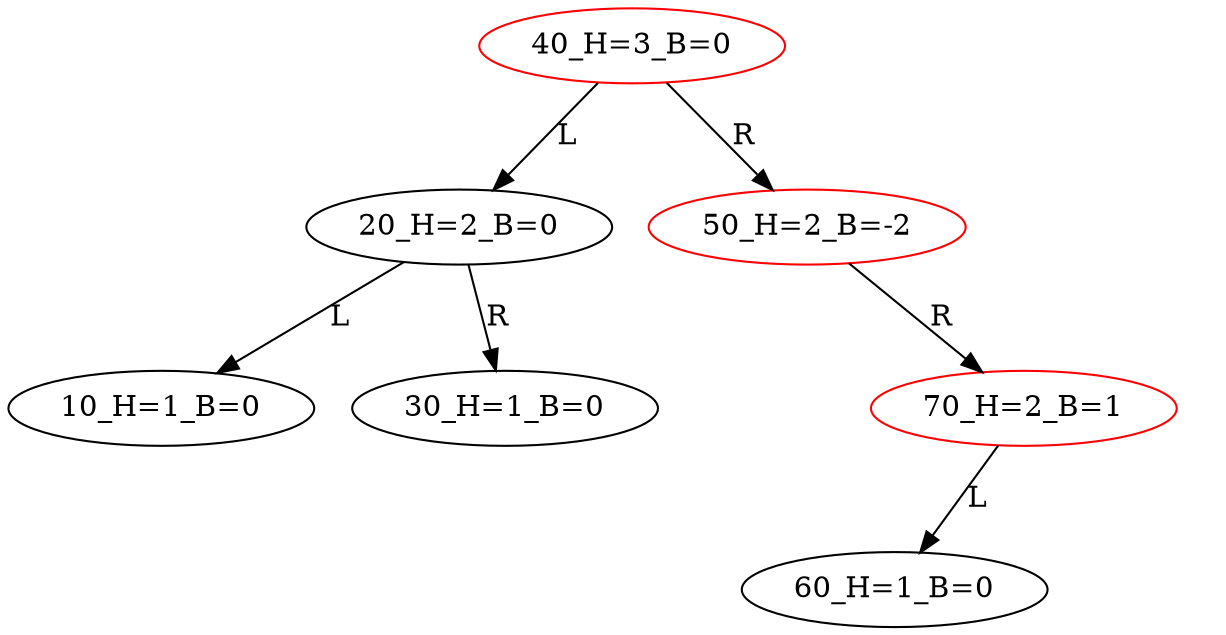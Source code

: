 digraph BiTreeBiTreeInsert {
"40_H=3_B=0" -> {"20_H=2_B=0"} [label="L"]
"40_H=3_B=0" -> {"50_H=2_B=-2"} [label="R"]
"20_H=2_B=0" -> {"10_H=1_B=0"} [label="L"]
"20_H=2_B=0" -> {"30_H=1_B=0"} [label="R"]
"50_H=2_B=-2" -> {"HD0"} [label="L"] [style=invis]
"HD0" [style=invis]
"50_H=2_B=-2" -> {"70_H=2_B=1"} [label="R"]
"70_H=2_B=1" -> {"60_H=1_B=0"} [label="L"]
"70_H=2_B=1" -> {"HD1"} [label="L"] [style=invis]
"HD1" [style=invis]
"40_H=3_B=0" [color=red]
"20_H=2_B=0"
"10_H=1_B=0"
"30_H=1_B=0"
"50_H=2_B=-2" [color=red]
"70_H=2_B=1" [color=red]
"60_H=1_B=0"
}
